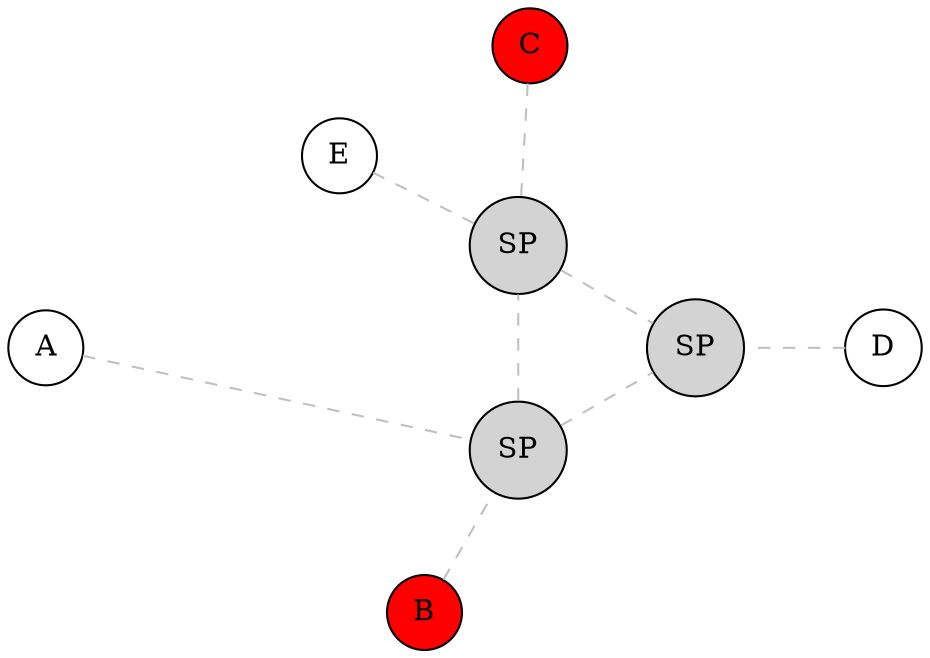 digraph dcp {

graph [layout = "circo"]

edge [arrowhead="none"]

node [shape=circle]


edge [color=gray,style=dashed]


n0 [label="A"]
n1 [label="B", style=filled, fillcolor="red"]
n2 [label="C", style=filled, fillcolor="red"]
n3 [label="D"]
n4 [label="E"]


node [shape=circle,style=filled, fillcolor="lightgray"]

i0 [label="SP"]
i1 [label="SP"]
i2 [label="SP"]


i0 -> i1
i0 -> i2
i1 -> i2


n0 -> i0
n1 -> i0
n2 -> i1
n3 -> i2
n4 -> i1


}